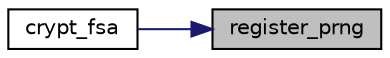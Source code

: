 digraph "register_prng"
{
 // LATEX_PDF_SIZE
  edge [fontname="Helvetica",fontsize="10",labelfontname="Helvetica",labelfontsize="10"];
  node [fontname="Helvetica",fontsize="10",shape=record];
  rankdir="RL";
  Node33 [label="register_prng",height=0.2,width=0.4,color="black", fillcolor="grey75", style="filled", fontcolor="black",tooltip="Register a PRNG with the descriptor table."];
  Node33 -> Node34 [dir="back",color="midnightblue",fontsize="10",style="solid",fontname="Helvetica"];
  Node34 [label="crypt_fsa",height=0.2,width=0.4,color="black", fillcolor="white", style="filled",URL="$crypt__fsa_8c.html#aefa03a9ea8721b2d7c4ec148f3124c03",tooltip=" "];
}
